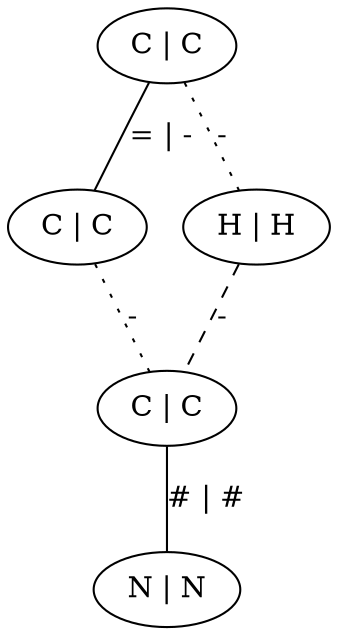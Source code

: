 graph G {
	0 [ label="C | C" ]
	1 [ label="C | C" ]
	2 [ label="H | H" ]
	3 [ label="C | C" ]
	4 [ label="N | N" ]
	0 -- 1 [ label="= | -" ]
	0 -- 2 [ style=dotted label="-" ]
	1 -- 3 [ style=dotted label="-" ]
	2 -- 3 [ style=dashed label="-" ]
	3 -- 4 [ label="# | #" ]
}

